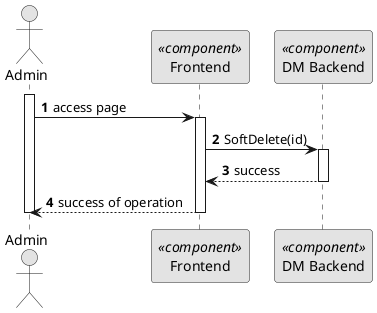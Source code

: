 @startuml 5.1.1
skinparam monochrome true
skinparam packageStyle rectangle
skinparam shadowing false

autonumber

actor "Admin" as AD
participant "Frontend" as FE <<component>>
participant "DM Backend" as BE <<component>>



activate AD
AD -> FE: access page
activate FE
FE -> BE : SoftDelete(id)
activate BE
BE --> FE: success
deactivate BE
FE --> AD : success of operation
deactivate FE
deactivate AD


@enduml
